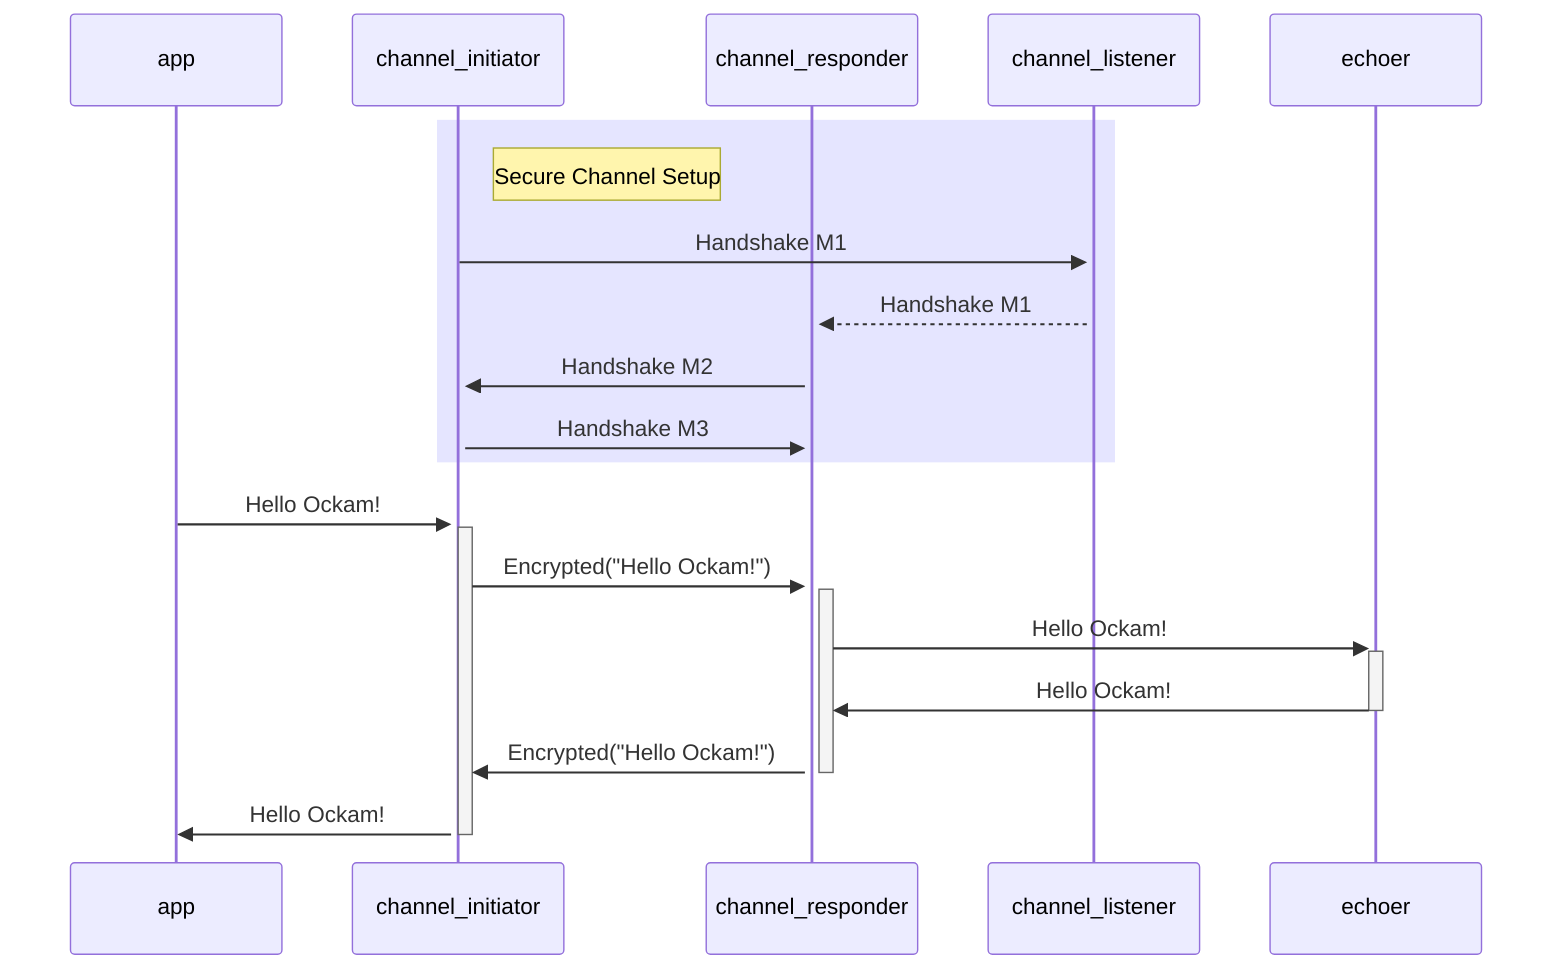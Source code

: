 sequenceDiagram
  participant app
  participant channel_initiator
  participant channel_responder
  participant channel_listener
  participant echoer

  rect rgba(0, 0, 255, .1)
    Note right of channel_initiator: Secure Channel Setup
    channel_initiator->>+channel_listener: Handshake M1
    channel_listener-->>+channel_responder: Handshake M1
    channel_responder->>+channel_initiator: Handshake M2
    channel_initiator->>+channel_responder: Handshake M3
  end

  app->>+channel_initiator: Hello Ockam!
  channel_initiator->>+channel_responder: Encrypted("Hello Ockam!")
  channel_responder->>+echoer: Hello Ockam!
  echoer->>-channel_responder: Hello Ockam!
  channel_responder->>-channel_initiator: Encrypted("Hello Ockam!")
  channel_initiator->>-app: Hello Ockam!